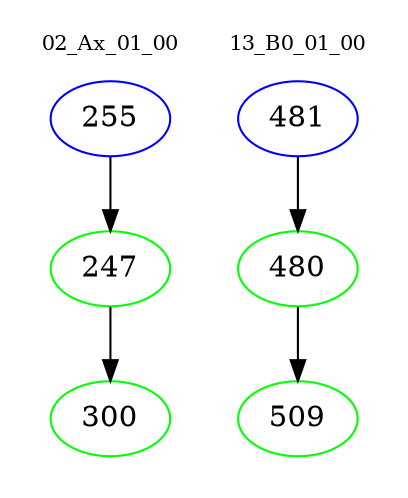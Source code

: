 digraph{
subgraph cluster_0 {
color = white
label = "02_Ax_01_00";
fontsize=10;
T0_255 [label="255", color="blue"]
T0_255 -> T0_247 [color="black"]
T0_247 [label="247", color="green"]
T0_247 -> T0_300 [color="black"]
T0_300 [label="300", color="green"]
}
subgraph cluster_1 {
color = white
label = "13_B0_01_00";
fontsize=10;
T1_481 [label="481", color="blue"]
T1_481 -> T1_480 [color="black"]
T1_480 [label="480", color="green"]
T1_480 -> T1_509 [color="black"]
T1_509 [label="509", color="green"]
}
}
